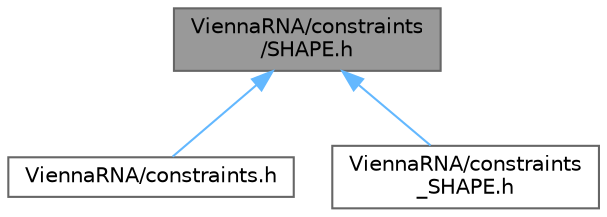 digraph "ViennaRNA/constraints/SHAPE.h"
{
 // INTERACTIVE_SVG=YES
 // LATEX_PDF_SIZE
  bgcolor="transparent";
  edge [fontname=Helvetica,fontsize=10,labelfontname=Helvetica,labelfontsize=10];
  node [fontname=Helvetica,fontsize=10,shape=box,height=0.2,width=0.4];
  Node1 [label="ViennaRNA/constraints\l/SHAPE.h",height=0.2,width=0.4,color="gray40", fillcolor="grey60", style="filled", fontcolor="black",tooltip="This module provides function to incorporate SHAPE reactivity data into the folding recursions by mea..."];
  Node1 -> Node2 [dir="back",color="steelblue1",style="solid"];
  Node2 [label="ViennaRNA/constraints.h",height=0.2,width=0.4,color="grey40", fillcolor="white", style="filled",URL="$constraints_8h.html",tooltip="Use ViennaRNA/constraints/basic.h instead."];
  Node1 -> Node3 [dir="back",color="steelblue1",style="solid"];
  Node3 [label="ViennaRNA/constraints\l_SHAPE.h",height=0.2,width=0.4,color="grey40", fillcolor="white", style="filled",URL="$constraints__SHAPE_8h.html",tooltip="Use ViennaRNA/constraints/SHAPE.h instead."];
}
